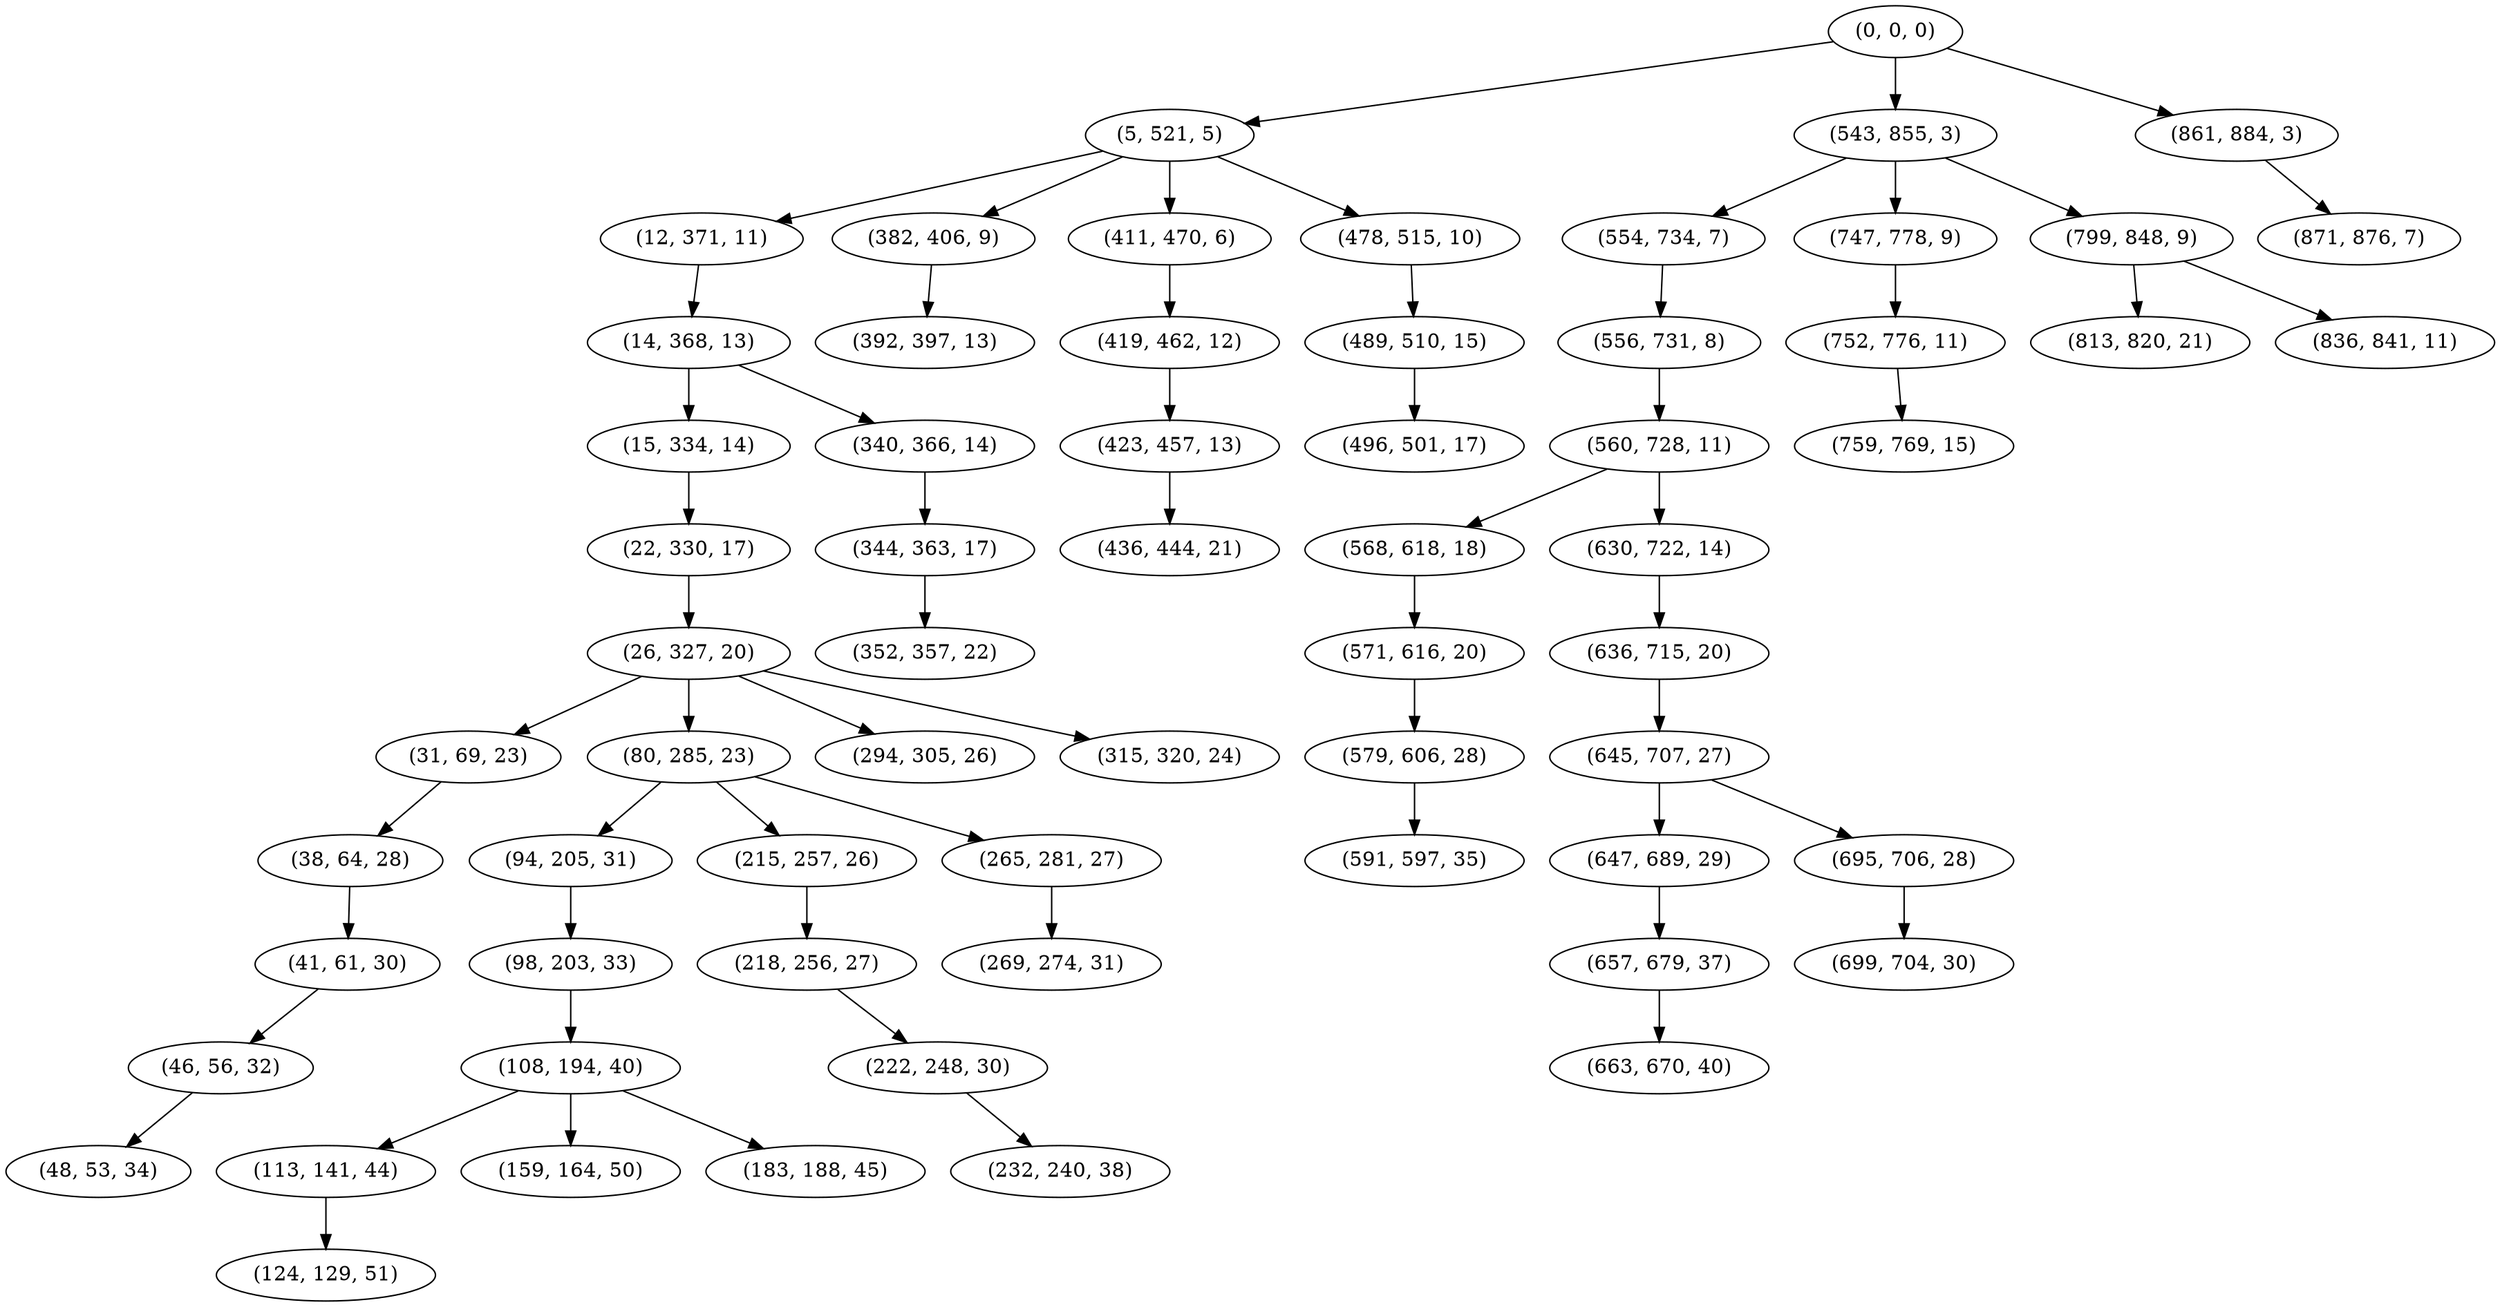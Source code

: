 digraph tree {
    "(0, 0, 0)";
    "(5, 521, 5)";
    "(12, 371, 11)";
    "(14, 368, 13)";
    "(15, 334, 14)";
    "(22, 330, 17)";
    "(26, 327, 20)";
    "(31, 69, 23)";
    "(38, 64, 28)";
    "(41, 61, 30)";
    "(46, 56, 32)";
    "(48, 53, 34)";
    "(80, 285, 23)";
    "(94, 205, 31)";
    "(98, 203, 33)";
    "(108, 194, 40)";
    "(113, 141, 44)";
    "(124, 129, 51)";
    "(159, 164, 50)";
    "(183, 188, 45)";
    "(215, 257, 26)";
    "(218, 256, 27)";
    "(222, 248, 30)";
    "(232, 240, 38)";
    "(265, 281, 27)";
    "(269, 274, 31)";
    "(294, 305, 26)";
    "(315, 320, 24)";
    "(340, 366, 14)";
    "(344, 363, 17)";
    "(352, 357, 22)";
    "(382, 406, 9)";
    "(392, 397, 13)";
    "(411, 470, 6)";
    "(419, 462, 12)";
    "(423, 457, 13)";
    "(436, 444, 21)";
    "(478, 515, 10)";
    "(489, 510, 15)";
    "(496, 501, 17)";
    "(543, 855, 3)";
    "(554, 734, 7)";
    "(556, 731, 8)";
    "(560, 728, 11)";
    "(568, 618, 18)";
    "(571, 616, 20)";
    "(579, 606, 28)";
    "(591, 597, 35)";
    "(630, 722, 14)";
    "(636, 715, 20)";
    "(645, 707, 27)";
    "(647, 689, 29)";
    "(657, 679, 37)";
    "(663, 670, 40)";
    "(695, 706, 28)";
    "(699, 704, 30)";
    "(747, 778, 9)";
    "(752, 776, 11)";
    "(759, 769, 15)";
    "(799, 848, 9)";
    "(813, 820, 21)";
    "(836, 841, 11)";
    "(861, 884, 3)";
    "(871, 876, 7)";
    "(0, 0, 0)" -> "(5, 521, 5)";
    "(0, 0, 0)" -> "(543, 855, 3)";
    "(0, 0, 0)" -> "(861, 884, 3)";
    "(5, 521, 5)" -> "(12, 371, 11)";
    "(5, 521, 5)" -> "(382, 406, 9)";
    "(5, 521, 5)" -> "(411, 470, 6)";
    "(5, 521, 5)" -> "(478, 515, 10)";
    "(12, 371, 11)" -> "(14, 368, 13)";
    "(14, 368, 13)" -> "(15, 334, 14)";
    "(14, 368, 13)" -> "(340, 366, 14)";
    "(15, 334, 14)" -> "(22, 330, 17)";
    "(22, 330, 17)" -> "(26, 327, 20)";
    "(26, 327, 20)" -> "(31, 69, 23)";
    "(26, 327, 20)" -> "(80, 285, 23)";
    "(26, 327, 20)" -> "(294, 305, 26)";
    "(26, 327, 20)" -> "(315, 320, 24)";
    "(31, 69, 23)" -> "(38, 64, 28)";
    "(38, 64, 28)" -> "(41, 61, 30)";
    "(41, 61, 30)" -> "(46, 56, 32)";
    "(46, 56, 32)" -> "(48, 53, 34)";
    "(80, 285, 23)" -> "(94, 205, 31)";
    "(80, 285, 23)" -> "(215, 257, 26)";
    "(80, 285, 23)" -> "(265, 281, 27)";
    "(94, 205, 31)" -> "(98, 203, 33)";
    "(98, 203, 33)" -> "(108, 194, 40)";
    "(108, 194, 40)" -> "(113, 141, 44)";
    "(108, 194, 40)" -> "(159, 164, 50)";
    "(108, 194, 40)" -> "(183, 188, 45)";
    "(113, 141, 44)" -> "(124, 129, 51)";
    "(215, 257, 26)" -> "(218, 256, 27)";
    "(218, 256, 27)" -> "(222, 248, 30)";
    "(222, 248, 30)" -> "(232, 240, 38)";
    "(265, 281, 27)" -> "(269, 274, 31)";
    "(340, 366, 14)" -> "(344, 363, 17)";
    "(344, 363, 17)" -> "(352, 357, 22)";
    "(382, 406, 9)" -> "(392, 397, 13)";
    "(411, 470, 6)" -> "(419, 462, 12)";
    "(419, 462, 12)" -> "(423, 457, 13)";
    "(423, 457, 13)" -> "(436, 444, 21)";
    "(478, 515, 10)" -> "(489, 510, 15)";
    "(489, 510, 15)" -> "(496, 501, 17)";
    "(543, 855, 3)" -> "(554, 734, 7)";
    "(543, 855, 3)" -> "(747, 778, 9)";
    "(543, 855, 3)" -> "(799, 848, 9)";
    "(554, 734, 7)" -> "(556, 731, 8)";
    "(556, 731, 8)" -> "(560, 728, 11)";
    "(560, 728, 11)" -> "(568, 618, 18)";
    "(560, 728, 11)" -> "(630, 722, 14)";
    "(568, 618, 18)" -> "(571, 616, 20)";
    "(571, 616, 20)" -> "(579, 606, 28)";
    "(579, 606, 28)" -> "(591, 597, 35)";
    "(630, 722, 14)" -> "(636, 715, 20)";
    "(636, 715, 20)" -> "(645, 707, 27)";
    "(645, 707, 27)" -> "(647, 689, 29)";
    "(645, 707, 27)" -> "(695, 706, 28)";
    "(647, 689, 29)" -> "(657, 679, 37)";
    "(657, 679, 37)" -> "(663, 670, 40)";
    "(695, 706, 28)" -> "(699, 704, 30)";
    "(747, 778, 9)" -> "(752, 776, 11)";
    "(752, 776, 11)" -> "(759, 769, 15)";
    "(799, 848, 9)" -> "(813, 820, 21)";
    "(799, 848, 9)" -> "(836, 841, 11)";
    "(861, 884, 3)" -> "(871, 876, 7)";
}

